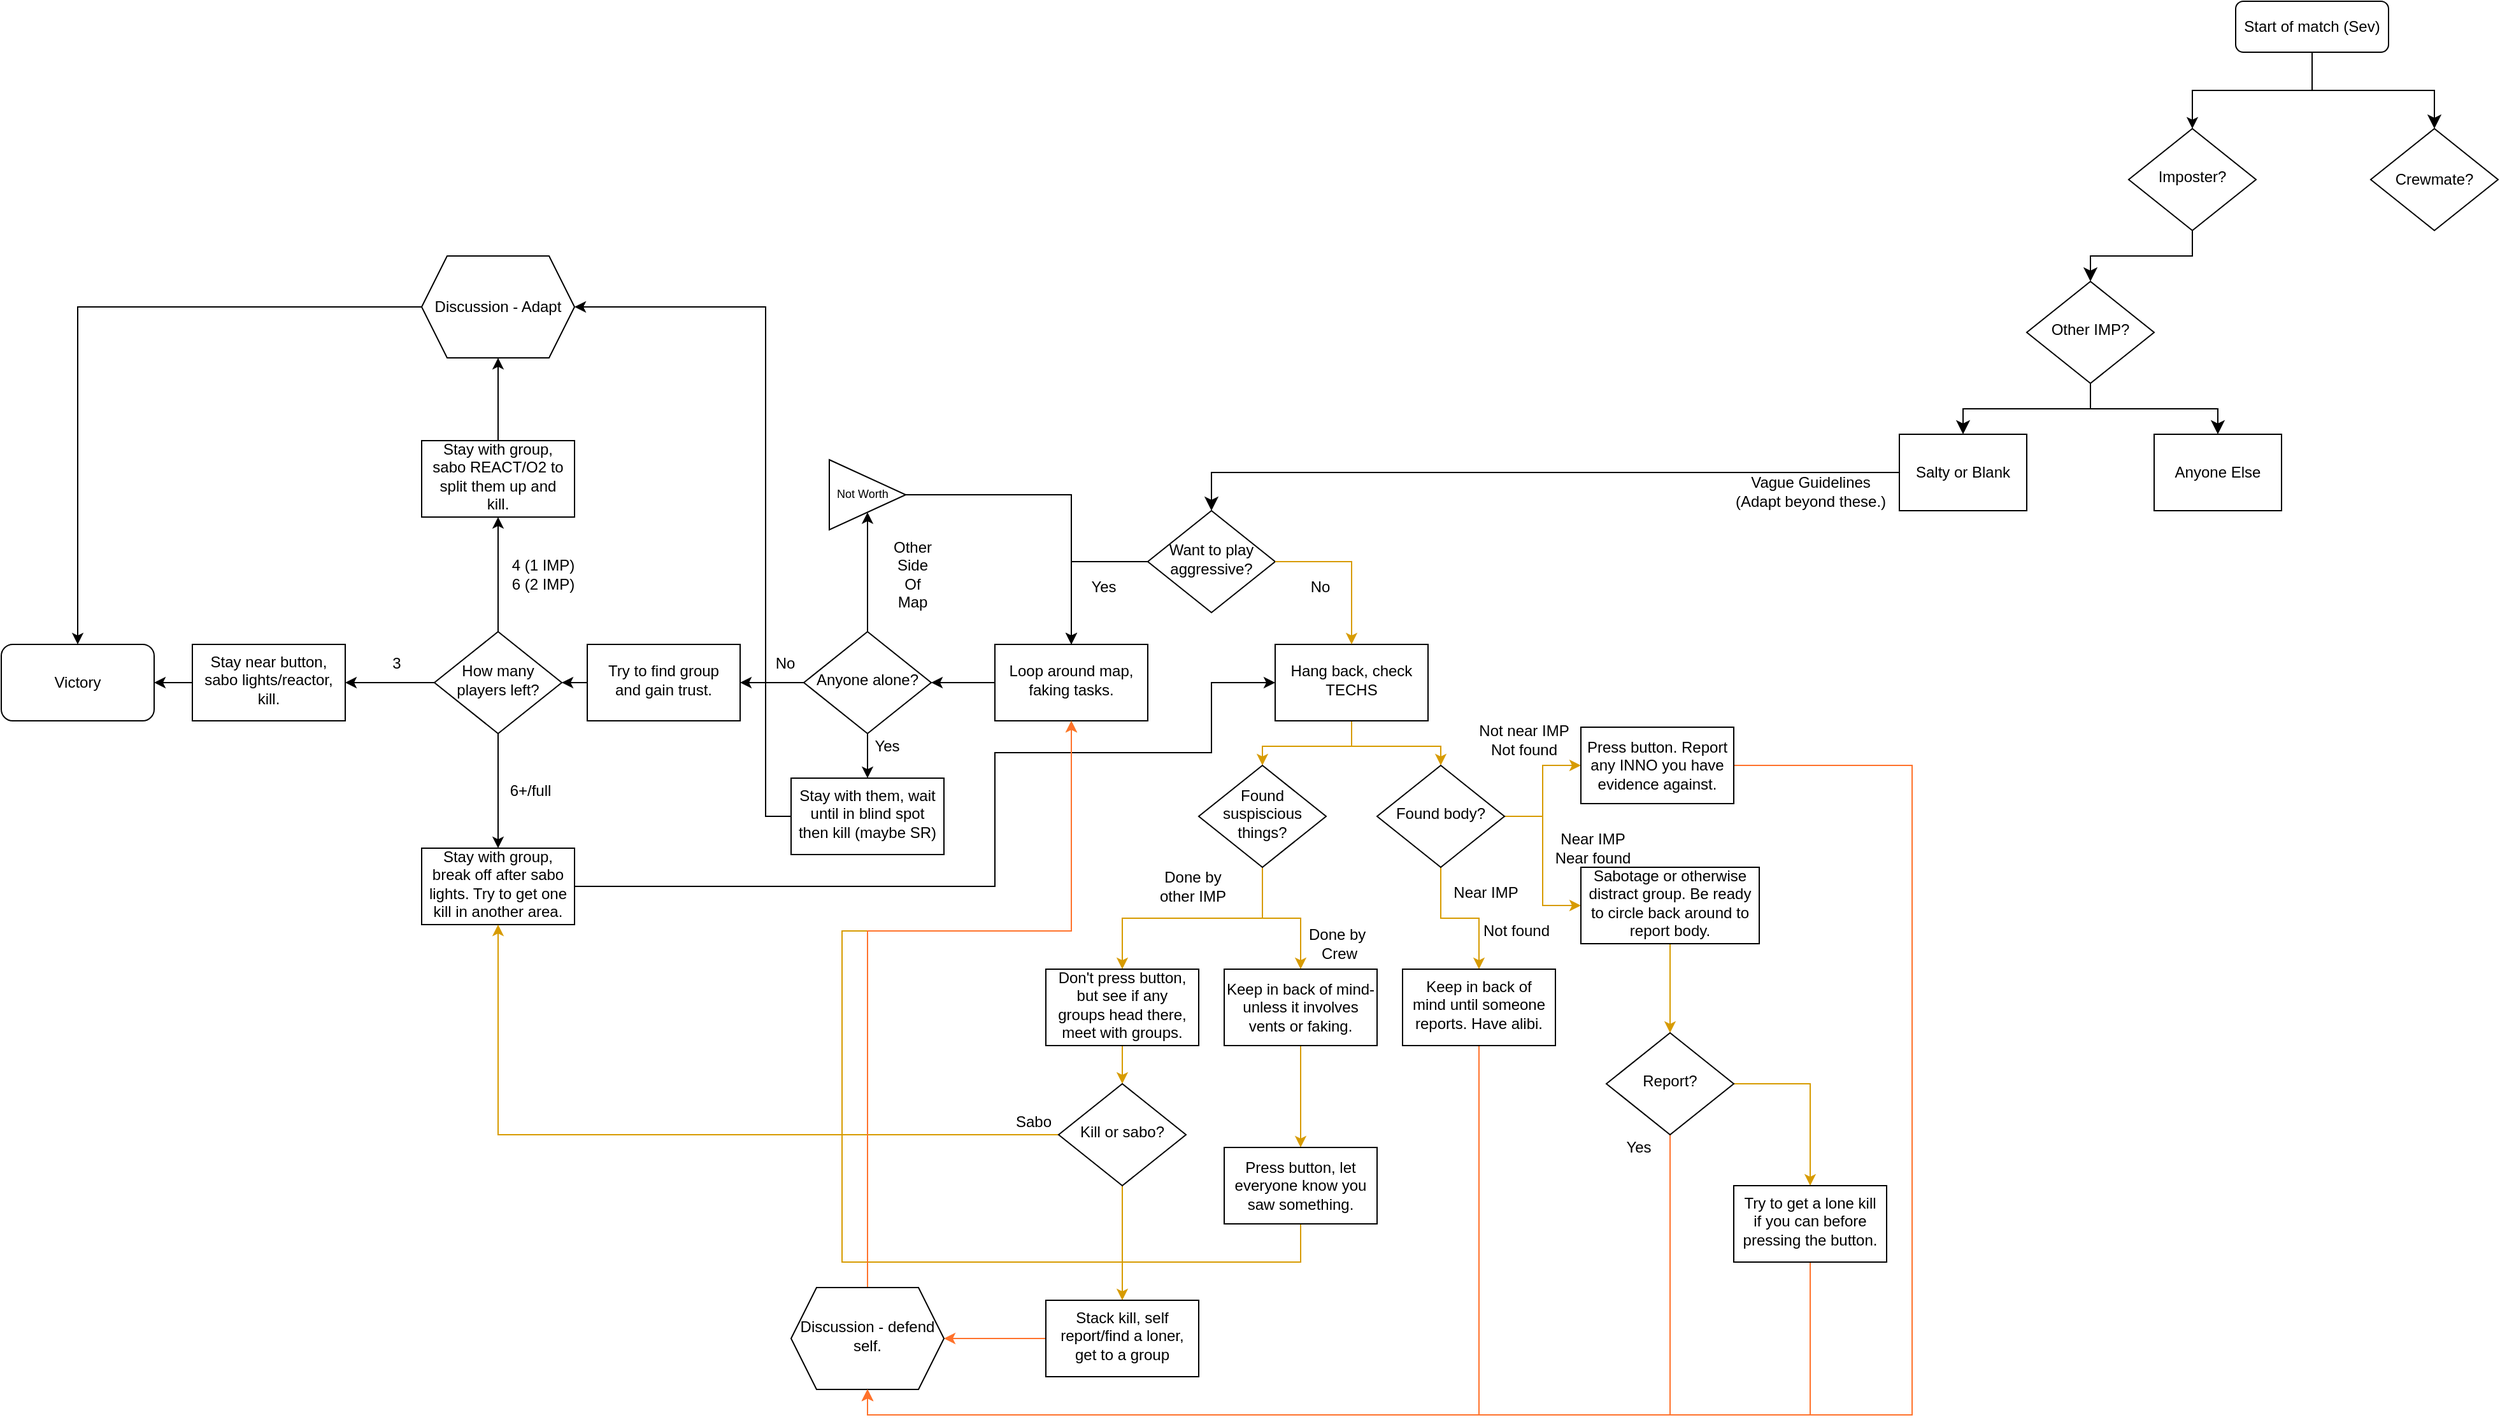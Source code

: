 <mxfile version="13.6.9" type="github">
  <diagram id="C5RBs43oDa-KdzZeNtuy" name="Page-1">
    <mxGraphModel dx="2759" dy="692" grid="1" gridSize="10" guides="1" tooltips="1" connect="1" arrows="1" fold="1" page="1" pageScale="1" pageWidth="827" pageHeight="1169" math="0" shadow="0">
      <root>
        <mxCell id="WIyWlLk6GJQsqaUBKTNV-0" />
        <mxCell id="WIyWlLk6GJQsqaUBKTNV-1" parent="WIyWlLk6GJQsqaUBKTNV-0" />
        <mxCell id="-DNvlpLLM_qoHWP7UfvY-4" style="edgeStyle=orthogonalEdgeStyle;rounded=0;orthogonalLoop=1;jettySize=auto;html=1;exitX=0.5;exitY=1;exitDx=0;exitDy=0;entryX=0.5;entryY=0;entryDx=0;entryDy=0;endArrow=classic;endFill=1;strokeWidth=1;shadow=0;labelBackgroundColor=none;endSize=8;" parent="WIyWlLk6GJQsqaUBKTNV-1" source="WIyWlLk6GJQsqaUBKTNV-3" target="-DNvlpLLM_qoHWP7UfvY-0" edge="1">
          <mxGeometry relative="1" as="geometry" />
        </mxCell>
        <mxCell id="WIyWlLk6GJQsqaUBKTNV-3" value="Start of match (Sev)" style="rounded=1;whiteSpace=wrap;html=1;fontSize=12;glass=0;strokeWidth=1;shadow=0;" parent="WIyWlLk6GJQsqaUBKTNV-1" vertex="1">
          <mxGeometry x="354" y="20" width="120" height="40" as="geometry" />
        </mxCell>
        <mxCell id="-DNvlpLLM_qoHWP7UfvY-11" style="edgeStyle=orthogonalEdgeStyle;rounded=0;orthogonalLoop=1;jettySize=auto;html=1;exitX=0.5;exitY=1;exitDx=0;exitDy=0;entryX=0.5;entryY=0;entryDx=0;entryDy=0;shadow=0;labelBackgroundColor=none;endFill=1;endSize=8;strokeWidth=1;" parent="WIyWlLk6GJQsqaUBKTNV-1" source="WIyWlLk6GJQsqaUBKTNV-6" target="-DNvlpLLM_qoHWP7UfvY-9" edge="1">
          <mxGeometry relative="1" as="geometry" />
        </mxCell>
        <mxCell id="WIyWlLk6GJQsqaUBKTNV-6" value="Imposter?" style="rhombus;whiteSpace=wrap;html=1;shadow=0;fontFamily=Helvetica;fontSize=12;align=center;strokeWidth=1;spacing=6;spacingTop=-4;arcSize=20;" parent="WIyWlLk6GJQsqaUBKTNV-1" vertex="1">
          <mxGeometry x="270" y="120" width="100" height="80" as="geometry" />
        </mxCell>
        <mxCell id="-DNvlpLLM_qoHWP7UfvY-0" value="Crewmate?" style="rhombus;whiteSpace=wrap;html=1;" parent="WIyWlLk6GJQsqaUBKTNV-1" vertex="1">
          <mxGeometry x="460" y="120" width="100" height="80" as="geometry" />
        </mxCell>
        <mxCell id="-DNvlpLLM_qoHWP7UfvY-6" value="" style="endArrow=classic;html=1;shadow=0;labelBackgroundColor=none;strokeWidth=1;exitX=0.5;exitY=1;exitDx=0;exitDy=0;entryX=0.5;entryY=0;entryDx=0;entryDy=0;rounded=0;edgeStyle=orthogonalEdgeStyle;" parent="WIyWlLk6GJQsqaUBKTNV-1" source="WIyWlLk6GJQsqaUBKTNV-3" target="WIyWlLk6GJQsqaUBKTNV-6" edge="1">
          <mxGeometry width="50" height="50" relative="1" as="geometry">
            <mxPoint x="390" y="140" as="sourcePoint" />
            <mxPoint x="440" y="90" as="targetPoint" />
          </mxGeometry>
        </mxCell>
        <mxCell id="-DNvlpLLM_qoHWP7UfvY-15" style="edgeStyle=orthogonalEdgeStyle;rounded=0;orthogonalLoop=1;jettySize=auto;html=1;exitX=0.5;exitY=1;exitDx=0;exitDy=0;shadow=0;labelBackgroundColor=none;endFill=1;endSize=8;strokeWidth=1;" parent="WIyWlLk6GJQsqaUBKTNV-1" source="-DNvlpLLM_qoHWP7UfvY-9" target="-DNvlpLLM_qoHWP7UfvY-14" edge="1">
          <mxGeometry relative="1" as="geometry" />
        </mxCell>
        <mxCell id="-DNvlpLLM_qoHWP7UfvY-20" style="edgeStyle=orthogonalEdgeStyle;rounded=0;orthogonalLoop=1;jettySize=auto;html=1;exitX=0.5;exitY=1;exitDx=0;exitDy=0;entryX=0.5;entryY=0;entryDx=0;entryDy=0;shadow=0;labelBackgroundColor=none;endFill=1;endSize=8;strokeWidth=1;" parent="WIyWlLk6GJQsqaUBKTNV-1" source="-DNvlpLLM_qoHWP7UfvY-9" target="-DNvlpLLM_qoHWP7UfvY-16" edge="1">
          <mxGeometry relative="1" as="geometry" />
        </mxCell>
        <mxCell id="-DNvlpLLM_qoHWP7UfvY-9" value="Other IMP?" style="rhombus;whiteSpace=wrap;html=1;shadow=0;fontFamily=Helvetica;fontSize=12;align=center;strokeWidth=1;spacing=6;spacingTop=-4;arcSize=20;" parent="WIyWlLk6GJQsqaUBKTNV-1" vertex="1">
          <mxGeometry x="190" y="240" width="100" height="80" as="geometry" />
        </mxCell>
        <mxCell id="-DNvlpLLM_qoHWP7UfvY-23" value="" style="edgeStyle=orthogonalEdgeStyle;rounded=0;orthogonalLoop=1;jettySize=auto;html=1;shadow=0;labelBackgroundColor=none;endFill=1;endSize=8;strokeWidth=1;" parent="WIyWlLk6GJQsqaUBKTNV-1" source="-DNvlpLLM_qoHWP7UfvY-14" target="-DNvlpLLM_qoHWP7UfvY-21" edge="1">
          <mxGeometry relative="1" as="geometry">
            <Array as="points">
              <mxPoint x="-450" y="390" />
            </Array>
          </mxGeometry>
        </mxCell>
        <mxCell id="-DNvlpLLM_qoHWP7UfvY-14" value="Salty or Blank" style="rounded=0;whiteSpace=wrap;html=1;shadow=0;strokeWidth=1;" parent="WIyWlLk6GJQsqaUBKTNV-1" vertex="1">
          <mxGeometry x="90" y="360" width="100" height="60" as="geometry" />
        </mxCell>
        <mxCell id="-DNvlpLLM_qoHWP7UfvY-16" value="Anyone Else" style="rounded=0;whiteSpace=wrap;html=1;shadow=0;strokeWidth=1;" parent="WIyWlLk6GJQsqaUBKTNV-1" vertex="1">
          <mxGeometry x="290" y="360" width="100" height="60" as="geometry" />
        </mxCell>
        <mxCell id="-DNvlpLLM_qoHWP7UfvY-28" value="" style="edgeStyle=orthogonalEdgeStyle;rounded=0;orthogonalLoop=1;jettySize=auto;html=1;shadow=0;labelBackgroundColor=none;strokeWidth=1;exitX=0;exitY=0.5;exitDx=0;exitDy=0;" parent="WIyWlLk6GJQsqaUBKTNV-1" source="-DNvlpLLM_qoHWP7UfvY-21" target="-DNvlpLLM_qoHWP7UfvY-27" edge="1">
          <mxGeometry relative="1" as="geometry" />
        </mxCell>
        <mxCell id="-DNvlpLLM_qoHWP7UfvY-21" value="Want to play aggressive?" style="rhombus;whiteSpace=wrap;html=1;shadow=0;fontFamily=Helvetica;fontSize=12;align=center;strokeWidth=1;spacing=6;spacingTop=-4;arcSize=20;" parent="WIyWlLk6GJQsqaUBKTNV-1" vertex="1">
          <mxGeometry x="-500" y="420" width="100" height="80" as="geometry" />
        </mxCell>
        <mxCell id="-DNvlpLLM_qoHWP7UfvY-34" value="" style="edgeStyle=orthogonalEdgeStyle;rounded=0;orthogonalLoop=1;jettySize=auto;html=1;shadow=0;labelBackgroundColor=none;strokeWidth=1;entryX=0.5;entryY=0;entryDx=0;entryDy=0;fillColor=#ffe6cc;strokeColor=#d79b00;" parent="WIyWlLk6GJQsqaUBKTNV-1" source="-DNvlpLLM_qoHWP7UfvY-24" target="-DNvlpLLM_qoHWP7UfvY-33" edge="1">
          <mxGeometry relative="1" as="geometry" />
        </mxCell>
        <mxCell id="msIbOvav1rDU0Rtty9Re-1" style="edgeStyle=orthogonalEdgeStyle;rounded=0;orthogonalLoop=1;jettySize=auto;html=1;exitX=0.5;exitY=1;exitDx=0;exitDy=0;entryX=0.5;entryY=0;entryDx=0;entryDy=0;shadow=0;labelBackgroundColor=none;strokeWidth=1;fillColor=#ffe6cc;strokeColor=#d79b00;" edge="1" parent="WIyWlLk6GJQsqaUBKTNV-1" source="-DNvlpLLM_qoHWP7UfvY-24" target="msIbOvav1rDU0Rtty9Re-0">
          <mxGeometry relative="1" as="geometry" />
        </mxCell>
        <mxCell id="-DNvlpLLM_qoHWP7UfvY-24" value="Hang back, check TECHS" style="whiteSpace=wrap;html=1;shadow=0;strokeWidth=1;spacing=6;spacingTop=-4;arcSize=20;" parent="WIyWlLk6GJQsqaUBKTNV-1" vertex="1">
          <mxGeometry x="-400" y="525" width="120" height="60" as="geometry" />
        </mxCell>
        <mxCell id="-DNvlpLLM_qoHWP7UfvY-26" value="" style="endArrow=classic;html=1;shadow=0;labelBackgroundColor=none;strokeWidth=1;exitX=1;exitY=0.5;exitDx=0;exitDy=0;entryX=0.5;entryY=0;entryDx=0;entryDy=0;edgeStyle=orthogonalEdgeStyle;rounded=0;strokeColor=#d79b00;fillColor=#ffe6cc;" parent="WIyWlLk6GJQsqaUBKTNV-1" source="-DNvlpLLM_qoHWP7UfvY-21" target="-DNvlpLLM_qoHWP7UfvY-24" edge="1">
          <mxGeometry width="50" height="50" relative="1" as="geometry">
            <mxPoint x="-310" y="460" as="sourcePoint" />
            <mxPoint x="-260" y="410" as="targetPoint" />
          </mxGeometry>
        </mxCell>
        <mxCell id="-DNvlpLLM_qoHWP7UfvY-36" value="" style="edgeStyle=orthogonalEdgeStyle;rounded=0;orthogonalLoop=1;jettySize=auto;html=1;shadow=0;labelBackgroundColor=none;strokeWidth=1;" parent="WIyWlLk6GJQsqaUBKTNV-1" source="-DNvlpLLM_qoHWP7UfvY-27" target="-DNvlpLLM_qoHWP7UfvY-35" edge="1">
          <mxGeometry relative="1" as="geometry" />
        </mxCell>
        <mxCell id="-DNvlpLLM_qoHWP7UfvY-27" value="Loop around map, faking tasks." style="whiteSpace=wrap;html=1;shadow=0;strokeWidth=1;spacing=6;spacingTop=-4;arcSize=20;" parent="WIyWlLk6GJQsqaUBKTNV-1" vertex="1">
          <mxGeometry x="-620" y="525" width="120" height="60" as="geometry" />
        </mxCell>
        <mxCell id="-DNvlpLLM_qoHWP7UfvY-29" value="Yes" style="text;html=1;align=center;verticalAlign=middle;resizable=0;points=[];autosize=1;" parent="WIyWlLk6GJQsqaUBKTNV-1" vertex="1">
          <mxGeometry x="-550" y="470" width="30" height="20" as="geometry" />
        </mxCell>
        <mxCell id="-DNvlpLLM_qoHWP7UfvY-30" value="No" style="text;html=1;align=center;verticalAlign=middle;resizable=0;points=[];autosize=1;" parent="WIyWlLk6GJQsqaUBKTNV-1" vertex="1">
          <mxGeometry x="-380" y="470" width="30" height="20" as="geometry" />
        </mxCell>
        <mxCell id="msIbOvav1rDU0Rtty9Re-17" value="" style="edgeStyle=orthogonalEdgeStyle;rounded=0;orthogonalLoop=1;jettySize=auto;html=1;shadow=0;labelBackgroundColor=none;strokeWidth=1;fillColor=#ffe6cc;strokeColor=#d79b00;" edge="1" parent="WIyWlLk6GJQsqaUBKTNV-1" source="-DNvlpLLM_qoHWP7UfvY-33" target="msIbOvav1rDU0Rtty9Re-16">
          <mxGeometry relative="1" as="geometry" />
        </mxCell>
        <mxCell id="msIbOvav1rDU0Rtty9Re-23" style="edgeStyle=orthogonalEdgeStyle;rounded=0;orthogonalLoop=1;jettySize=auto;html=1;exitX=0.5;exitY=1;exitDx=0;exitDy=0;entryX=0.5;entryY=0;entryDx=0;entryDy=0;shadow=0;labelBackgroundColor=none;strokeWidth=1;fillColor=#ffe6cc;strokeColor=#d79b00;" edge="1" parent="WIyWlLk6GJQsqaUBKTNV-1" source="-DNvlpLLM_qoHWP7UfvY-33" target="msIbOvav1rDU0Rtty9Re-22">
          <mxGeometry relative="1" as="geometry" />
        </mxCell>
        <mxCell id="-DNvlpLLM_qoHWP7UfvY-33" value="Found suspiscious things?" style="rhombus;whiteSpace=wrap;html=1;shadow=0;fontFamily=Helvetica;fontSize=12;align=center;strokeWidth=1;spacing=6;spacingTop=-4;arcSize=20;" parent="WIyWlLk6GJQsqaUBKTNV-1" vertex="1">
          <mxGeometry x="-460" y="620" width="100" height="80" as="geometry" />
        </mxCell>
        <mxCell id="-DNvlpLLM_qoHWP7UfvY-38" value="" style="edgeStyle=orthogonalEdgeStyle;rounded=0;orthogonalLoop=1;jettySize=auto;html=1;shadow=0;labelBackgroundColor=none;strokeWidth=1;" parent="WIyWlLk6GJQsqaUBKTNV-1" source="-DNvlpLLM_qoHWP7UfvY-35" target="-DNvlpLLM_qoHWP7UfvY-37" edge="1">
          <mxGeometry relative="1" as="geometry" />
        </mxCell>
        <mxCell id="-DNvlpLLM_qoHWP7UfvY-47" value="" style="edgeStyle=orthogonalEdgeStyle;rounded=0;orthogonalLoop=1;jettySize=auto;html=1;shadow=0;labelBackgroundColor=none;strokeWidth=1;" parent="WIyWlLk6GJQsqaUBKTNV-1" source="-DNvlpLLM_qoHWP7UfvY-35" target="-DNvlpLLM_qoHWP7UfvY-46" edge="1">
          <mxGeometry relative="1" as="geometry" />
        </mxCell>
        <mxCell id="-DNvlpLLM_qoHWP7UfvY-49" value="" style="edgeStyle=orthogonalEdgeStyle;rounded=0;orthogonalLoop=1;jettySize=auto;html=1;shadow=0;labelBackgroundColor=none;strokeWidth=1;" parent="WIyWlLk6GJQsqaUBKTNV-1" source="-DNvlpLLM_qoHWP7UfvY-35" target="-DNvlpLLM_qoHWP7UfvY-48" edge="1">
          <mxGeometry relative="1" as="geometry" />
        </mxCell>
        <mxCell id="-DNvlpLLM_qoHWP7UfvY-35" value="Anyone alone?" style="rhombus;whiteSpace=wrap;html=1;shadow=0;fontFamily=Helvetica;fontSize=12;align=center;strokeWidth=1;spacing=6;spacingTop=-4;arcSize=20;" parent="WIyWlLk6GJQsqaUBKTNV-1" vertex="1">
          <mxGeometry x="-770" y="515" width="100" height="80" as="geometry" />
        </mxCell>
        <mxCell id="msIbOvav1rDU0Rtty9Re-61" style="edgeStyle=orthogonalEdgeStyle;rounded=0;orthogonalLoop=1;jettySize=auto;html=1;entryX=1;entryY=0.5;entryDx=0;entryDy=0;shadow=0;labelBackgroundColor=none;strokeWidth=1;" edge="1" parent="WIyWlLk6GJQsqaUBKTNV-1" source="-DNvlpLLM_qoHWP7UfvY-37" target="msIbOvav1rDU0Rtty9Re-58">
          <mxGeometry relative="1" as="geometry">
            <Array as="points">
              <mxPoint x="-800" y="660" />
              <mxPoint x="-800" y="260" />
            </Array>
          </mxGeometry>
        </mxCell>
        <mxCell id="-DNvlpLLM_qoHWP7UfvY-37" value="Stay with them, wait until in blind spot then kill (maybe SR)" style="whiteSpace=wrap;html=1;shadow=0;strokeWidth=1;spacing=6;spacingTop=-4;arcSize=20;" parent="WIyWlLk6GJQsqaUBKTNV-1" vertex="1">
          <mxGeometry x="-780" y="630" width="120" height="60" as="geometry" />
        </mxCell>
        <mxCell id="msIbOvav1rDU0Rtty9Re-3" style="edgeStyle=orthogonalEdgeStyle;rounded=0;orthogonalLoop=1;jettySize=auto;html=1;exitX=0;exitY=0.5;exitDx=0;exitDy=0;entryX=1;entryY=0.5;entryDx=0;entryDy=0;shadow=0;labelBackgroundColor=none;strokeWidth=1;" edge="1" parent="WIyWlLk6GJQsqaUBKTNV-1" source="-DNvlpLLM_qoHWP7UfvY-46" target="msIbOvav1rDU0Rtty9Re-2">
          <mxGeometry relative="1" as="geometry" />
        </mxCell>
        <mxCell id="-DNvlpLLM_qoHWP7UfvY-46" value="Try to find group and gain trust." style="whiteSpace=wrap;html=1;shadow=0;strokeWidth=1;spacing=6;spacingTop=-4;arcSize=20;" parent="WIyWlLk6GJQsqaUBKTNV-1" vertex="1">
          <mxGeometry x="-940" y="525" width="120" height="60" as="geometry" />
        </mxCell>
        <mxCell id="-DNvlpLLM_qoHWP7UfvY-50" style="edgeStyle=orthogonalEdgeStyle;rounded=0;orthogonalLoop=1;jettySize=auto;html=1;entryX=0.5;entryY=0;entryDx=0;entryDy=0;shadow=0;labelBackgroundColor=none;strokeWidth=1;" parent="WIyWlLk6GJQsqaUBKTNV-1" source="-DNvlpLLM_qoHWP7UfvY-48" target="-DNvlpLLM_qoHWP7UfvY-27" edge="1">
          <mxGeometry relative="1" as="geometry" />
        </mxCell>
        <mxCell id="-DNvlpLLM_qoHWP7UfvY-48" value="&lt;span&gt;&lt;font style=&quot;font-size: 9px&quot;&gt;Not Worth&lt;/font&gt;&lt;/span&gt;" style="triangle;whiteSpace=wrap;html=1;shadow=0;strokeWidth=1;spacing=6;spacingTop=-4;arcSize=20;align=left;" parent="WIyWlLk6GJQsqaUBKTNV-1" vertex="1">
          <mxGeometry x="-750" y="380" width="60" height="55" as="geometry" />
        </mxCell>
        <mxCell id="-DNvlpLLM_qoHWP7UfvY-51" value="Other&lt;br&gt;Side&lt;br&gt;Of&lt;br&gt;Map" style="text;html=1;align=center;verticalAlign=middle;resizable=0;points=[];autosize=1;" parent="WIyWlLk6GJQsqaUBKTNV-1" vertex="1">
          <mxGeometry x="-710" y="440" width="50" height="60" as="geometry" />
        </mxCell>
        <mxCell id="-DNvlpLLM_qoHWP7UfvY-52" value="No" style="text;html=1;align=center;verticalAlign=middle;resizable=0;points=[];autosize=1;" parent="WIyWlLk6GJQsqaUBKTNV-1" vertex="1">
          <mxGeometry x="-800" y="530" width="30" height="20" as="geometry" />
        </mxCell>
        <mxCell id="-DNvlpLLM_qoHWP7UfvY-53" value="Yes" style="text;html=1;align=center;verticalAlign=middle;resizable=0;points=[];autosize=1;" parent="WIyWlLk6GJQsqaUBKTNV-1" vertex="1">
          <mxGeometry x="-720" y="595" width="30" height="20" as="geometry" />
        </mxCell>
        <mxCell id="msIbOvav1rDU0Rtty9Re-39" value="" style="edgeStyle=orthogonalEdgeStyle;rounded=0;orthogonalLoop=1;jettySize=auto;html=1;shadow=0;labelBackgroundColor=none;strokeColor=#d79b00;strokeWidth=1;fillColor=#ffe6cc;" edge="1" parent="WIyWlLk6GJQsqaUBKTNV-1" source="msIbOvav1rDU0Rtty9Re-0" target="msIbOvav1rDU0Rtty9Re-38">
          <mxGeometry relative="1" as="geometry" />
        </mxCell>
        <mxCell id="msIbOvav1rDU0Rtty9Re-44" value="" style="edgeStyle=orthogonalEdgeStyle;rounded=0;orthogonalLoop=1;jettySize=auto;html=1;shadow=0;labelBackgroundColor=none;strokeColor=#d79b00;strokeWidth=1;fillColor=#ffe6cc;" edge="1" parent="WIyWlLk6GJQsqaUBKTNV-1" source="msIbOvav1rDU0Rtty9Re-0" target="msIbOvav1rDU0Rtty9Re-43">
          <mxGeometry relative="1" as="geometry" />
        </mxCell>
        <mxCell id="msIbOvav1rDU0Rtty9Re-47" style="edgeStyle=orthogonalEdgeStyle;rounded=0;orthogonalLoop=1;jettySize=auto;html=1;exitX=1;exitY=0.5;exitDx=0;exitDy=0;entryX=0;entryY=0.5;entryDx=0;entryDy=0;shadow=0;labelBackgroundColor=none;strokeColor=#d79b00;strokeWidth=1;fillColor=#ffe6cc;" edge="1" parent="WIyWlLk6GJQsqaUBKTNV-1" source="msIbOvav1rDU0Rtty9Re-0" target="msIbOvav1rDU0Rtty9Re-46">
          <mxGeometry relative="1" as="geometry" />
        </mxCell>
        <mxCell id="msIbOvav1rDU0Rtty9Re-0" value="Found body?" style="rhombus;whiteSpace=wrap;html=1;shadow=0;fontFamily=Helvetica;fontSize=12;align=center;strokeWidth=1;spacing=6;spacingTop=-4;arcSize=20;" vertex="1" parent="WIyWlLk6GJQsqaUBKTNV-1">
          <mxGeometry x="-320" y="620" width="100" height="80" as="geometry" />
        </mxCell>
        <mxCell id="msIbOvav1rDU0Rtty9Re-5" value="" style="edgeStyle=orthogonalEdgeStyle;rounded=0;orthogonalLoop=1;jettySize=auto;html=1;shadow=0;labelBackgroundColor=none;strokeWidth=1;" edge="1" parent="WIyWlLk6GJQsqaUBKTNV-1" source="msIbOvav1rDU0Rtty9Re-2" target="msIbOvav1rDU0Rtty9Re-4">
          <mxGeometry relative="1" as="geometry" />
        </mxCell>
        <mxCell id="msIbOvav1rDU0Rtty9Re-8" value="" style="edgeStyle=orthogonalEdgeStyle;rounded=0;orthogonalLoop=1;jettySize=auto;html=1;shadow=0;labelBackgroundColor=none;strokeWidth=1;" edge="1" parent="WIyWlLk6GJQsqaUBKTNV-1" source="msIbOvav1rDU0Rtty9Re-2" target="msIbOvav1rDU0Rtty9Re-7">
          <mxGeometry relative="1" as="geometry" />
        </mxCell>
        <mxCell id="msIbOvav1rDU0Rtty9Re-11" value="" style="edgeStyle=orthogonalEdgeStyle;rounded=0;orthogonalLoop=1;jettySize=auto;html=1;shadow=0;labelBackgroundColor=none;strokeWidth=1;" edge="1" parent="WIyWlLk6GJQsqaUBKTNV-1" source="msIbOvav1rDU0Rtty9Re-2" target="msIbOvav1rDU0Rtty9Re-10">
          <mxGeometry relative="1" as="geometry" />
        </mxCell>
        <mxCell id="msIbOvav1rDU0Rtty9Re-2" value="How many players left?" style="rhombus;whiteSpace=wrap;html=1;shadow=0;fontFamily=Helvetica;fontSize=12;align=center;strokeWidth=1;spacing=6;spacingTop=-4;arcSize=20;" vertex="1" parent="WIyWlLk6GJQsqaUBKTNV-1">
          <mxGeometry x="-1060" y="515" width="100" height="80" as="geometry" />
        </mxCell>
        <mxCell id="msIbOvav1rDU0Rtty9Re-59" value="" style="edgeStyle=orthogonalEdgeStyle;rounded=0;orthogonalLoop=1;jettySize=auto;html=1;shadow=0;labelBackgroundColor=none;strokeWidth=1;" edge="1" parent="WIyWlLk6GJQsqaUBKTNV-1" source="msIbOvav1rDU0Rtty9Re-4" target="msIbOvav1rDU0Rtty9Re-58">
          <mxGeometry relative="1" as="geometry" />
        </mxCell>
        <mxCell id="msIbOvav1rDU0Rtty9Re-4" value="Stay with group, sabo REACT/O2 to split them up and kill." style="whiteSpace=wrap;html=1;shadow=0;strokeWidth=1;spacing=6;spacingTop=-4;arcSize=20;" vertex="1" parent="WIyWlLk6GJQsqaUBKTNV-1">
          <mxGeometry x="-1070" y="365" width="120" height="60" as="geometry" />
        </mxCell>
        <mxCell id="msIbOvav1rDU0Rtty9Re-6" value="4 (1 IMP)&lt;br&gt;6 (2 IMP)" style="text;html=1;align=center;verticalAlign=middle;resizable=0;points=[];autosize=1;" vertex="1" parent="WIyWlLk6GJQsqaUBKTNV-1">
          <mxGeometry x="-1010" y="455" width="70" height="30" as="geometry" />
        </mxCell>
        <mxCell id="msIbOvav1rDU0Rtty9Re-15" style="edgeStyle=orthogonalEdgeStyle;rounded=0;orthogonalLoop=1;jettySize=auto;html=1;exitX=1;exitY=0.5;exitDx=0;exitDy=0;entryX=0;entryY=0.5;entryDx=0;entryDy=0;shadow=0;labelBackgroundColor=none;strokeWidth=1;" edge="1" parent="WIyWlLk6GJQsqaUBKTNV-1" source="msIbOvav1rDU0Rtty9Re-7" target="-DNvlpLLM_qoHWP7UfvY-24">
          <mxGeometry relative="1" as="geometry">
            <Array as="points">
              <mxPoint x="-620" y="715" />
              <mxPoint x="-620" y="610" />
              <mxPoint x="-450" y="610" />
              <mxPoint x="-450" y="555" />
            </Array>
          </mxGeometry>
        </mxCell>
        <mxCell id="msIbOvav1rDU0Rtty9Re-7" value="Stay with group, break off after sabo lights. Try to get one kill in another area." style="whiteSpace=wrap;html=1;shadow=0;strokeWidth=1;spacing=6;spacingTop=-4;arcSize=20;" vertex="1" parent="WIyWlLk6GJQsqaUBKTNV-1">
          <mxGeometry x="-1070" y="685" width="120" height="60" as="geometry" />
        </mxCell>
        <mxCell id="msIbOvav1rDU0Rtty9Re-9" value="6+/full" style="text;html=1;align=center;verticalAlign=middle;resizable=0;points=[];autosize=1;" vertex="1" parent="WIyWlLk6GJQsqaUBKTNV-1">
          <mxGeometry x="-1010" y="630" width="50" height="20" as="geometry" />
        </mxCell>
        <mxCell id="msIbOvav1rDU0Rtty9Re-62" style="edgeStyle=orthogonalEdgeStyle;rounded=0;orthogonalLoop=1;jettySize=auto;html=1;exitX=0;exitY=0.5;exitDx=0;exitDy=0;entryX=1;entryY=0.5;entryDx=0;entryDy=0;shadow=0;labelBackgroundColor=none;strokeWidth=1;" edge="1" parent="WIyWlLk6GJQsqaUBKTNV-1" source="msIbOvav1rDU0Rtty9Re-10" target="msIbOvav1rDU0Rtty9Re-13">
          <mxGeometry relative="1" as="geometry" />
        </mxCell>
        <mxCell id="msIbOvav1rDU0Rtty9Re-10" value="Stay near button, sabo lights/reactor, kill." style="whiteSpace=wrap;html=1;shadow=0;strokeWidth=1;spacing=6;spacingTop=-4;arcSize=20;" vertex="1" parent="WIyWlLk6GJQsqaUBKTNV-1">
          <mxGeometry x="-1250" y="525" width="120" height="60" as="geometry" />
        </mxCell>
        <mxCell id="msIbOvav1rDU0Rtty9Re-12" value="3" style="text;html=1;align=center;verticalAlign=middle;resizable=0;points=[];autosize=1;" vertex="1" parent="WIyWlLk6GJQsqaUBKTNV-1">
          <mxGeometry x="-1100" y="530" width="20" height="20" as="geometry" />
        </mxCell>
        <mxCell id="msIbOvav1rDU0Rtty9Re-13" value="Victory" style="rounded=1;whiteSpace=wrap;html=1;shadow=0;strokeWidth=1;" vertex="1" parent="WIyWlLk6GJQsqaUBKTNV-1">
          <mxGeometry x="-1400" y="525" width="120" height="60" as="geometry" />
        </mxCell>
        <mxCell id="msIbOvav1rDU0Rtty9Re-29" value="" style="edgeStyle=orthogonalEdgeStyle;rounded=0;orthogonalLoop=1;jettySize=auto;html=1;shadow=0;labelBackgroundColor=none;strokeWidth=1;fillColor=#ffe6cc;strokeColor=#d79b00;" edge="1" parent="WIyWlLk6GJQsqaUBKTNV-1" source="msIbOvav1rDU0Rtty9Re-16" target="msIbOvav1rDU0Rtty9Re-28">
          <mxGeometry relative="1" as="geometry" />
        </mxCell>
        <mxCell id="msIbOvav1rDU0Rtty9Re-16" value="Don&#39;t press button, but see if any groups head there, meet with groups." style="whiteSpace=wrap;html=1;shadow=0;strokeWidth=1;spacing=6;spacingTop=-4;arcSize=20;" vertex="1" parent="WIyWlLk6GJQsqaUBKTNV-1">
          <mxGeometry x="-580" y="780" width="120" height="60" as="geometry" />
        </mxCell>
        <mxCell id="msIbOvav1rDU0Rtty9Re-18" value="Done by&lt;br&gt;other IMP" style="text;html=1;align=center;verticalAlign=middle;resizable=0;points=[];autosize=1;" vertex="1" parent="WIyWlLk6GJQsqaUBKTNV-1">
          <mxGeometry x="-500" y="700" width="70" height="30" as="geometry" />
        </mxCell>
        <mxCell id="msIbOvav1rDU0Rtty9Re-26" value="" style="edgeStyle=orthogonalEdgeStyle;rounded=0;orthogonalLoop=1;jettySize=auto;html=1;shadow=0;labelBackgroundColor=none;strokeWidth=1;fillColor=#ffe6cc;strokeColor=#d79b00;" edge="1" parent="WIyWlLk6GJQsqaUBKTNV-1" source="msIbOvav1rDU0Rtty9Re-22" target="msIbOvav1rDU0Rtty9Re-25">
          <mxGeometry relative="1" as="geometry" />
        </mxCell>
        <mxCell id="msIbOvav1rDU0Rtty9Re-22" value="Keep in back of mind- unless it involves vents or faking." style="rounded=0;whiteSpace=wrap;html=1;shadow=0;strokeWidth=1;" vertex="1" parent="WIyWlLk6GJQsqaUBKTNV-1">
          <mxGeometry x="-440" y="780" width="120" height="60" as="geometry" />
        </mxCell>
        <mxCell id="msIbOvav1rDU0Rtty9Re-24" value="Done by&amp;nbsp;&lt;br&gt;Crew" style="text;html=1;align=center;verticalAlign=middle;resizable=0;points=[];autosize=1;" vertex="1" parent="WIyWlLk6GJQsqaUBKTNV-1">
          <mxGeometry x="-380" y="745" width="60" height="30" as="geometry" />
        </mxCell>
        <mxCell id="msIbOvav1rDU0Rtty9Re-27" style="edgeStyle=orthogonalEdgeStyle;rounded=0;orthogonalLoop=1;jettySize=auto;html=1;entryX=0.5;entryY=1;entryDx=0;entryDy=0;shadow=0;labelBackgroundColor=none;strokeWidth=1;fillColor=#ffe6cc;strokeColor=#d79b00;" edge="1" parent="WIyWlLk6GJQsqaUBKTNV-1" source="msIbOvav1rDU0Rtty9Re-25" target="-DNvlpLLM_qoHWP7UfvY-27">
          <mxGeometry relative="1" as="geometry">
            <Array as="points">
              <mxPoint x="-380" y="1010" />
              <mxPoint x="-740" y="1010" />
              <mxPoint x="-740" y="750" />
              <mxPoint x="-560" y="750" />
            </Array>
          </mxGeometry>
        </mxCell>
        <mxCell id="msIbOvav1rDU0Rtty9Re-25" value="Press button, let everyone know you saw something." style="whiteSpace=wrap;html=1;rounded=0;shadow=0;strokeWidth=1;" vertex="1" parent="WIyWlLk6GJQsqaUBKTNV-1">
          <mxGeometry x="-440" y="920" width="120" height="60" as="geometry" />
        </mxCell>
        <mxCell id="msIbOvav1rDU0Rtty9Re-30" style="edgeStyle=orthogonalEdgeStyle;rounded=0;orthogonalLoop=1;jettySize=auto;html=1;exitX=0;exitY=0.5;exitDx=0;exitDy=0;entryX=0.5;entryY=1;entryDx=0;entryDy=0;shadow=0;labelBackgroundColor=none;strokeColor=#d79b00;strokeWidth=1;fillColor=#ffe6cc;" edge="1" parent="WIyWlLk6GJQsqaUBKTNV-1" source="msIbOvav1rDU0Rtty9Re-28" target="msIbOvav1rDU0Rtty9Re-7">
          <mxGeometry relative="1" as="geometry" />
        </mxCell>
        <mxCell id="msIbOvav1rDU0Rtty9Re-34" value="" style="edgeStyle=orthogonalEdgeStyle;rounded=0;orthogonalLoop=1;jettySize=auto;html=1;shadow=0;labelBackgroundColor=none;strokeColor=#d79b00;strokeWidth=1;fillColor=#ffe6cc;" edge="1" parent="WIyWlLk6GJQsqaUBKTNV-1" source="msIbOvav1rDU0Rtty9Re-28" target="msIbOvav1rDU0Rtty9Re-33">
          <mxGeometry relative="1" as="geometry" />
        </mxCell>
        <mxCell id="msIbOvav1rDU0Rtty9Re-28" value="Kill or sabo?" style="rhombus;whiteSpace=wrap;html=1;shadow=0;fontFamily=Helvetica;fontSize=12;align=center;strokeWidth=1;spacing=6;spacingTop=-4;arcSize=20;" vertex="1" parent="WIyWlLk6GJQsqaUBKTNV-1">
          <mxGeometry x="-570" y="870" width="100" height="80" as="geometry" />
        </mxCell>
        <mxCell id="msIbOvav1rDU0Rtty9Re-31" value="Sabo" style="text;html=1;align=center;verticalAlign=middle;resizable=0;points=[];autosize=1;" vertex="1" parent="WIyWlLk6GJQsqaUBKTNV-1">
          <mxGeometry x="-610" y="890" width="40" height="20" as="geometry" />
        </mxCell>
        <mxCell id="msIbOvav1rDU0Rtty9Re-36" value="" style="edgeStyle=orthogonalEdgeStyle;rounded=0;orthogonalLoop=1;jettySize=auto;html=1;shadow=0;labelBackgroundColor=none;strokeColor=#FF722B;strokeWidth=1;" edge="1" parent="WIyWlLk6GJQsqaUBKTNV-1" source="msIbOvav1rDU0Rtty9Re-33" target="msIbOvav1rDU0Rtty9Re-35">
          <mxGeometry relative="1" as="geometry" />
        </mxCell>
        <mxCell id="msIbOvav1rDU0Rtty9Re-33" value="Stack kill, self report/find a loner, get to a group" style="whiteSpace=wrap;html=1;shadow=0;strokeWidth=1;spacing=6;spacingTop=-4;arcSize=20;" vertex="1" parent="WIyWlLk6GJQsqaUBKTNV-1">
          <mxGeometry x="-580" y="1040" width="120" height="60" as="geometry" />
        </mxCell>
        <mxCell id="msIbOvav1rDU0Rtty9Re-37" style="edgeStyle=orthogonalEdgeStyle;rounded=0;orthogonalLoop=1;jettySize=auto;html=1;entryX=0.5;entryY=1;entryDx=0;entryDy=0;shadow=0;labelBackgroundColor=none;strokeColor=#FF722B;strokeWidth=1;" edge="1" parent="WIyWlLk6GJQsqaUBKTNV-1" source="msIbOvav1rDU0Rtty9Re-35" target="-DNvlpLLM_qoHWP7UfvY-27">
          <mxGeometry relative="1" as="geometry">
            <Array as="points">
              <mxPoint x="-720" y="750" />
              <mxPoint x="-560" y="750" />
            </Array>
          </mxGeometry>
        </mxCell>
        <mxCell id="msIbOvav1rDU0Rtty9Re-35" value="Discussion - defend self." style="shape=hexagon;perimeter=hexagonPerimeter2;whiteSpace=wrap;html=1;fixedSize=1;shadow=0;strokeWidth=1;spacing=6;spacingTop=-4;arcSize=20;align=center;" vertex="1" parent="WIyWlLk6GJQsqaUBKTNV-1">
          <mxGeometry x="-780" y="1030" width="120" height="80" as="geometry" />
        </mxCell>
        <mxCell id="msIbOvav1rDU0Rtty9Re-40" style="edgeStyle=orthogonalEdgeStyle;rounded=0;orthogonalLoop=1;jettySize=auto;html=1;entryX=0.5;entryY=1;entryDx=0;entryDy=0;shadow=0;labelBackgroundColor=none;strokeColor=#FF722B;strokeWidth=1;" edge="1" parent="WIyWlLk6GJQsqaUBKTNV-1" source="msIbOvav1rDU0Rtty9Re-38" target="msIbOvav1rDU0Rtty9Re-35">
          <mxGeometry relative="1" as="geometry">
            <Array as="points">
              <mxPoint x="-240" y="1130" />
              <mxPoint x="-720" y="1130" />
            </Array>
          </mxGeometry>
        </mxCell>
        <mxCell id="msIbOvav1rDU0Rtty9Re-38" value="Keep in back of mind until someone reports. Have alibi." style="whiteSpace=wrap;html=1;shadow=0;strokeWidth=1;spacing=6;spacingTop=-4;arcSize=20;" vertex="1" parent="WIyWlLk6GJQsqaUBKTNV-1">
          <mxGeometry x="-300" y="780" width="120" height="60" as="geometry" />
        </mxCell>
        <mxCell id="msIbOvav1rDU0Rtty9Re-41" value="Near IMP" style="text;html=1;align=center;verticalAlign=middle;resizable=0;points=[];autosize=1;" vertex="1" parent="WIyWlLk6GJQsqaUBKTNV-1">
          <mxGeometry x="-270" y="710" width="70" height="20" as="geometry" />
        </mxCell>
        <mxCell id="msIbOvav1rDU0Rtty9Re-42" value="Not found" style="text;html=1;align=center;verticalAlign=middle;resizable=0;points=[];autosize=1;" vertex="1" parent="WIyWlLk6GJQsqaUBKTNV-1">
          <mxGeometry x="-246" y="740" width="70" height="20" as="geometry" />
        </mxCell>
        <mxCell id="msIbOvav1rDU0Rtty9Re-51" value="" style="edgeStyle=orthogonalEdgeStyle;rounded=0;orthogonalLoop=1;jettySize=auto;html=1;shadow=0;labelBackgroundColor=none;strokeColor=#d79b00;strokeWidth=1;entryX=0.5;entryY=0;entryDx=0;entryDy=0;fillColor=#ffe6cc;" edge="1" parent="WIyWlLk6GJQsqaUBKTNV-1" source="msIbOvav1rDU0Rtty9Re-43" target="msIbOvav1rDU0Rtty9Re-52">
          <mxGeometry relative="1" as="geometry">
            <mxPoint x="-90" y="830" as="targetPoint" />
          </mxGeometry>
        </mxCell>
        <mxCell id="msIbOvav1rDU0Rtty9Re-43" value="Sabotage or otherwise distract group. Be ready to circle back around to report body." style="whiteSpace=wrap;html=1;shadow=0;strokeWidth=1;spacing=6;spacingTop=-4;arcSize=20;" vertex="1" parent="WIyWlLk6GJQsqaUBKTNV-1">
          <mxGeometry x="-160" y="700" width="140" height="60" as="geometry" />
        </mxCell>
        <mxCell id="msIbOvav1rDU0Rtty9Re-45" value="Near IMP&lt;br&gt;Near found" style="text;html=1;align=center;verticalAlign=middle;resizable=0;points=[];autosize=1;" vertex="1" parent="WIyWlLk6GJQsqaUBKTNV-1">
          <mxGeometry x="-186" y="670" width="70" height="30" as="geometry" />
        </mxCell>
        <mxCell id="msIbOvav1rDU0Rtty9Re-49" style="edgeStyle=orthogonalEdgeStyle;rounded=0;orthogonalLoop=1;jettySize=auto;html=1;entryX=0.5;entryY=1;entryDx=0;entryDy=0;shadow=0;labelBackgroundColor=none;strokeColor=#FF722B;strokeWidth=1;" edge="1" parent="WIyWlLk6GJQsqaUBKTNV-1" source="msIbOvav1rDU0Rtty9Re-46" target="msIbOvav1rDU0Rtty9Re-35">
          <mxGeometry relative="1" as="geometry">
            <Array as="points">
              <mxPoint x="100" y="620" />
              <mxPoint x="100" y="1130" />
              <mxPoint x="-720" y="1130" />
            </Array>
          </mxGeometry>
        </mxCell>
        <mxCell id="msIbOvav1rDU0Rtty9Re-46" value="Press button. Report any INNO you have evidence against." style="rounded=0;whiteSpace=wrap;html=1;shadow=0;strokeWidth=1;" vertex="1" parent="WIyWlLk6GJQsqaUBKTNV-1">
          <mxGeometry x="-160" y="590" width="120" height="60" as="geometry" />
        </mxCell>
        <mxCell id="msIbOvav1rDU0Rtty9Re-48" value="Not near IMP&lt;br&gt;Not found" style="text;html=1;align=center;verticalAlign=middle;resizable=0;points=[];autosize=1;" vertex="1" parent="WIyWlLk6GJQsqaUBKTNV-1">
          <mxGeometry x="-250" y="585" width="90" height="30" as="geometry" />
        </mxCell>
        <mxCell id="msIbOvav1rDU0Rtty9Re-53" style="edgeStyle=orthogonalEdgeStyle;rounded=0;orthogonalLoop=1;jettySize=auto;html=1;entryX=0.5;entryY=1;entryDx=0;entryDy=0;shadow=0;labelBackgroundColor=none;strokeColor=#FF722B;strokeWidth=1;" edge="1" parent="WIyWlLk6GJQsqaUBKTNV-1" source="msIbOvav1rDU0Rtty9Re-52" target="msIbOvav1rDU0Rtty9Re-35">
          <mxGeometry relative="1" as="geometry">
            <Array as="points">
              <mxPoint x="-90" y="1130" />
              <mxPoint x="-720" y="1130" />
            </Array>
          </mxGeometry>
        </mxCell>
        <mxCell id="msIbOvav1rDU0Rtty9Re-56" value="" style="edgeStyle=orthogonalEdgeStyle;rounded=0;orthogonalLoop=1;jettySize=auto;html=1;shadow=0;labelBackgroundColor=none;strokeColor=#d79b00;strokeWidth=1;fillColor=#ffe6cc;" edge="1" parent="WIyWlLk6GJQsqaUBKTNV-1" source="msIbOvav1rDU0Rtty9Re-52" target="msIbOvav1rDU0Rtty9Re-55">
          <mxGeometry relative="1" as="geometry">
            <Array as="points">
              <mxPoint x="20" y="870" />
            </Array>
          </mxGeometry>
        </mxCell>
        <mxCell id="msIbOvav1rDU0Rtty9Re-52" value="Report?" style="rhombus;whiteSpace=wrap;html=1;shadow=0;fontFamily=Helvetica;fontSize=12;align=center;strokeWidth=1;spacing=6;spacingTop=-4;arcSize=20;" vertex="1" parent="WIyWlLk6GJQsqaUBKTNV-1">
          <mxGeometry x="-140" y="830" width="100" height="80" as="geometry" />
        </mxCell>
        <mxCell id="msIbOvav1rDU0Rtty9Re-54" value="Yes" style="text;html=1;align=center;verticalAlign=middle;resizable=0;points=[];autosize=1;" vertex="1" parent="WIyWlLk6GJQsqaUBKTNV-1">
          <mxGeometry x="-130" y="910" width="30" height="20" as="geometry" />
        </mxCell>
        <mxCell id="msIbOvav1rDU0Rtty9Re-57" style="edgeStyle=orthogonalEdgeStyle;rounded=0;orthogonalLoop=1;jettySize=auto;html=1;entryX=0.5;entryY=1;entryDx=0;entryDy=0;shadow=0;labelBackgroundColor=none;strokeColor=#FF722B;strokeWidth=1;" edge="1" parent="WIyWlLk6GJQsqaUBKTNV-1" source="msIbOvav1rDU0Rtty9Re-55" target="msIbOvav1rDU0Rtty9Re-35">
          <mxGeometry relative="1" as="geometry">
            <Array as="points">
              <mxPoint x="20" y="1130" />
              <mxPoint x="-720" y="1130" />
            </Array>
          </mxGeometry>
        </mxCell>
        <mxCell id="msIbOvav1rDU0Rtty9Re-55" value="Try to get a lone kill if you can before pressing the button." style="whiteSpace=wrap;html=1;shadow=0;strokeWidth=1;spacing=6;spacingTop=-4;arcSize=20;" vertex="1" parent="WIyWlLk6GJQsqaUBKTNV-1">
          <mxGeometry x="-40" y="950" width="120" height="60" as="geometry" />
        </mxCell>
        <mxCell id="msIbOvav1rDU0Rtty9Re-60" style="edgeStyle=orthogonalEdgeStyle;rounded=0;orthogonalLoop=1;jettySize=auto;html=1;entryX=0.5;entryY=0;entryDx=0;entryDy=0;shadow=0;labelBackgroundColor=none;strokeWidth=1;" edge="1" parent="WIyWlLk6GJQsqaUBKTNV-1" source="msIbOvav1rDU0Rtty9Re-58" target="msIbOvav1rDU0Rtty9Re-13">
          <mxGeometry relative="1" as="geometry" />
        </mxCell>
        <mxCell id="msIbOvav1rDU0Rtty9Re-58" value="Discussion - Adapt" style="shape=hexagon;perimeter=hexagonPerimeter2;whiteSpace=wrap;html=1;fixedSize=1;shadow=0;strokeWidth=1;" vertex="1" parent="WIyWlLk6GJQsqaUBKTNV-1">
          <mxGeometry x="-1070" y="220" width="120" height="80" as="geometry" />
        </mxCell>
        <mxCell id="msIbOvav1rDU0Rtty9Re-63" value="Vague Guidelines&lt;br&gt;(Adapt beyond these.)" style="text;html=1;align=center;verticalAlign=middle;resizable=0;points=[];autosize=1;" vertex="1" parent="WIyWlLk6GJQsqaUBKTNV-1">
          <mxGeometry x="-45" y="390" width="130" height="30" as="geometry" />
        </mxCell>
      </root>
    </mxGraphModel>
  </diagram>
</mxfile>
